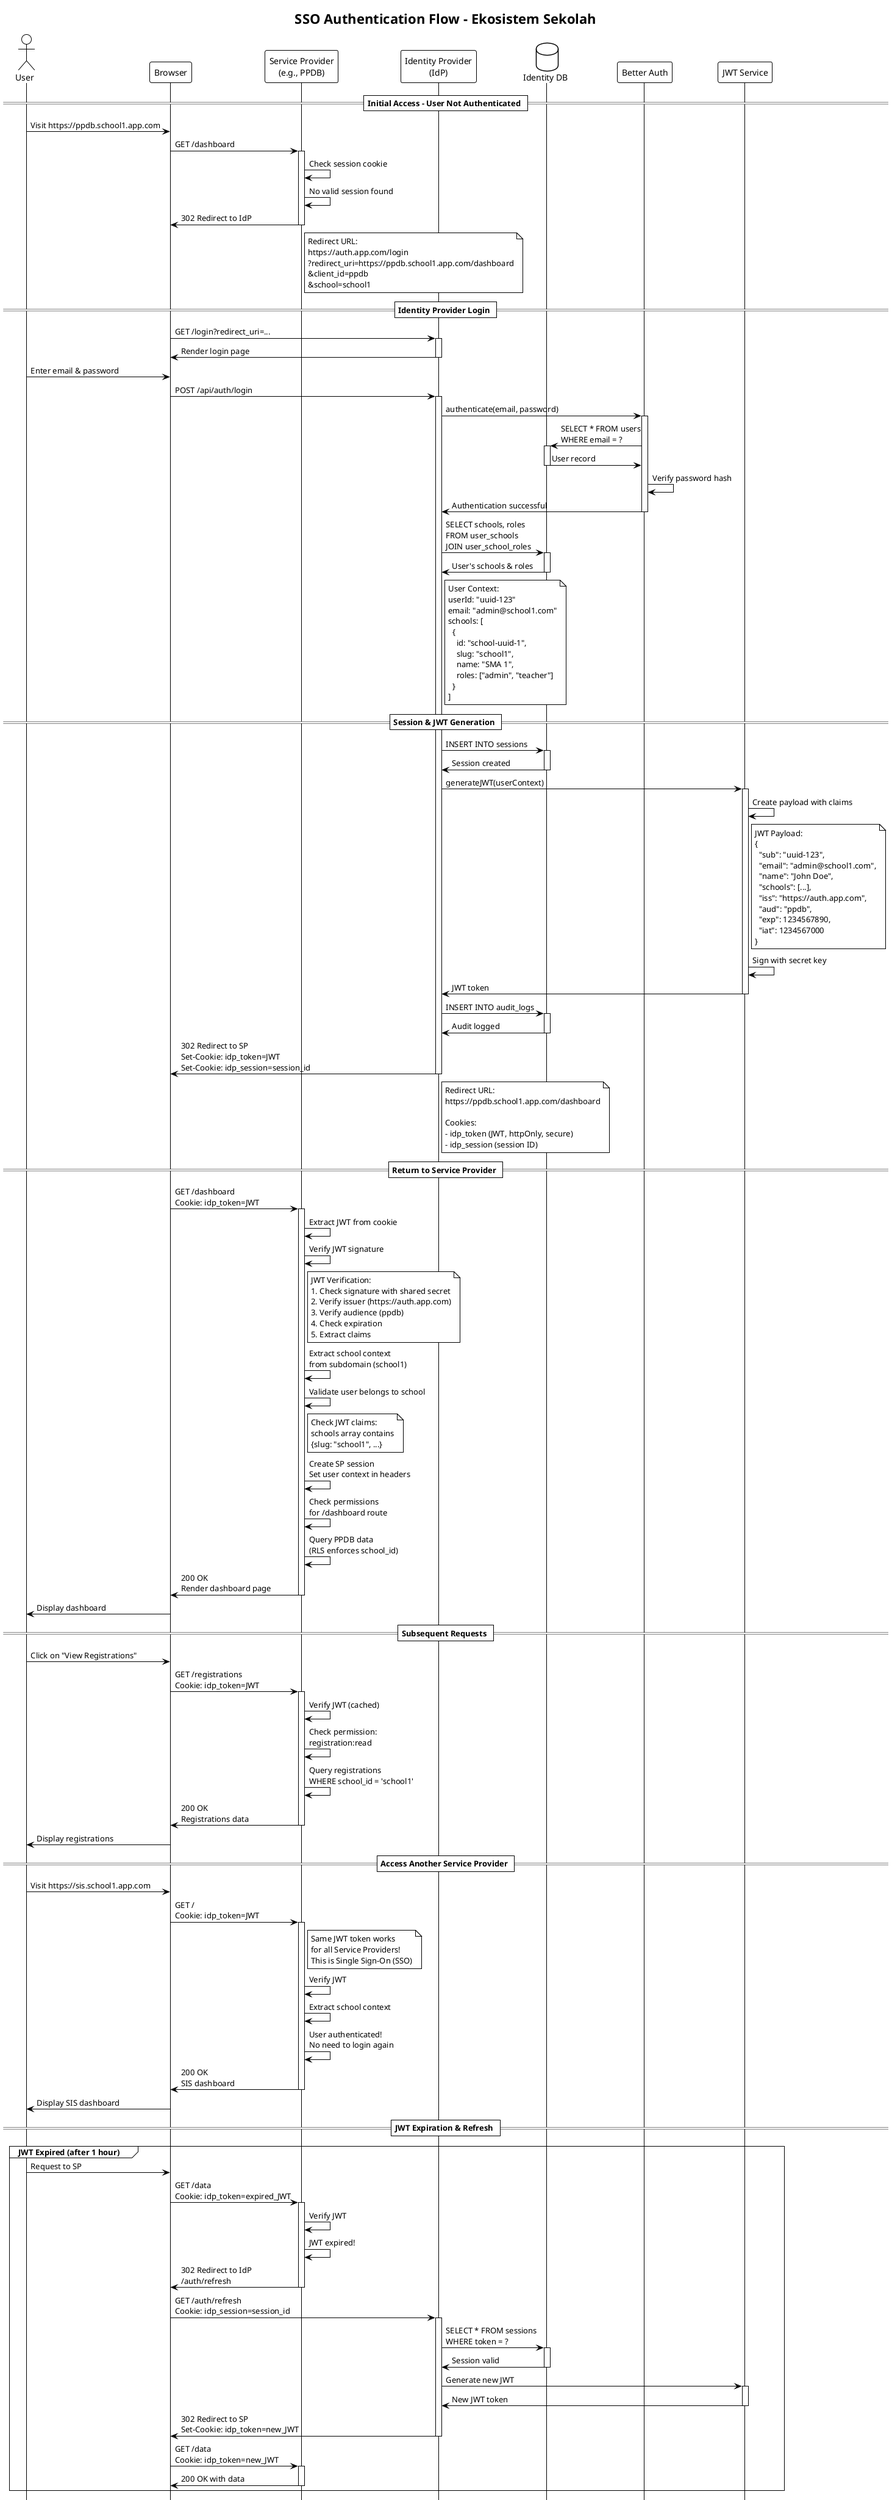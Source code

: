 @startuml SSO_Authentication_Flow
!theme plain

title SSO Authentication Flow - Ekosistem Sekolah

actor User as user
participant "Browser" as browser
participant "Service Provider\n(e.g., PPDB)" as sp
participant "Identity Provider\n(IdP)" as idp
database "Identity DB" as identity_db
participant "Better Auth" as better_auth
participant "JWT Service" as jwt

== Initial Access - User Not Authenticated ==

user -> browser: Visit https://ppdb.school1.app.com
browser -> sp: GET /dashboard
activate sp
sp -> sp: Check session cookie
sp -> sp: No valid session found
sp -> browser: 302 Redirect to IdP
deactivate sp

note right of sp
  Redirect URL:
  https://auth.app.com/login
  ?redirect_uri=https://ppdb.school1.app.com/dashboard
  &client_id=ppdb
  &school=school1
end note

== Identity Provider Login ==

browser -> idp: GET /login?redirect_uri=...
activate idp
idp -> browser: Render login page
deactivate idp

user -> browser: Enter email & password
browser -> idp: POST /api/auth/login
activate idp

idp -> better_auth: authenticate(email, password)
activate better_auth

better_auth -> identity_db: SELECT * FROM users\nWHERE email = ?
activate identity_db
identity_db -> better_auth: User record
deactivate identity_db

better_auth -> better_auth: Verify password hash
better_auth -> idp: Authentication successful
deactivate better_auth

idp -> identity_db: SELECT schools, roles\nFROM user_schools\nJOIN user_school_roles
activate identity_db
identity_db -> idp: User's schools & roles
deactivate identity_db

note right of idp
  User Context:
  userId: "uuid-123"
  email: "admin@school1.com"
  schools: [
    {
      id: "school-uuid-1",
      slug: "school1",
      name: "SMA 1",
      roles: ["admin", "teacher"]
    }
  ]
end note

== Session & JWT Generation ==

idp -> identity_db: INSERT INTO sessions
activate identity_db
identity_db -> idp: Session created
deactivate identity_db

idp -> jwt: generateJWT(userContext)
activate jwt

jwt -> jwt: Create payload with claims
note right of jwt
  JWT Payload:
  {
    "sub": "uuid-123",
    "email": "admin@school1.com",
    "name": "John Doe",
    "schools": [...],
    "iss": "https://auth.app.com",
    "aud": "ppdb",
    "exp": 1234567890,
    "iat": 1234567000
  }
end note

jwt -> jwt: Sign with secret key
jwt -> idp: JWT token
deactivate jwt

idp -> identity_db: INSERT INTO audit_logs
activate identity_db
identity_db -> idp: Audit logged
deactivate identity_db

idp -> browser: 302 Redirect to SP\nSet-Cookie: idp_token=JWT\nSet-Cookie: idp_session=session_id
deactivate idp

note right of idp
  Redirect URL:
  https://ppdb.school1.app.com/dashboard
  
  Cookies:
  - idp_token (JWT, httpOnly, secure)
  - idp_session (session ID)
end note

== Return to Service Provider ==

browser -> sp: GET /dashboard\nCookie: idp_token=JWT
activate sp

sp -> sp: Extract JWT from cookie

sp -> sp: Verify JWT signature
note right of sp
  JWT Verification:
  1. Check signature with shared secret
  2. Verify issuer (https://auth.app.com)
  3. Verify audience (ppdb)
  4. Check expiration
  5. Extract claims
end note

sp -> sp: Extract school context\nfrom subdomain (school1)

sp -> sp: Validate user belongs to school
note right of sp
  Check JWT claims:
  schools array contains
  {slug: "school1", ...}
end note

sp -> sp: Create SP session\nSet user context in headers

sp -> sp: Check permissions\nfor /dashboard route

sp -> sp: Query PPDB data\n(RLS enforces school_id)

sp -> browser: 200 OK\nRender dashboard page
deactivate sp

browser -> user: Display dashboard

== Subsequent Requests ==

user -> browser: Click on "View Registrations"
browser -> sp: GET /registrations\nCookie: idp_token=JWT
activate sp

sp -> sp: Verify JWT (cached)
sp -> sp: Check permission:\nregistration:read

sp -> sp: Query registrations\nWHERE school_id = 'school1'

sp -> browser: 200 OK\nRegistrations data
deactivate sp

browser -> user: Display registrations

== Access Another Service Provider ==

user -> browser: Visit https://sis.school1.app.com
browser -> sp: GET /\nCookie: idp_token=JWT
activate sp

note right of sp
  Same JWT token works
  for all Service Providers!
  This is Single Sign-On (SSO)
end note

sp -> sp: Verify JWT
sp -> sp: Extract school context
sp -> sp: User authenticated!\nNo need to login again

sp -> browser: 200 OK\nSIS dashboard
deactivate sp

browser -> user: Display SIS dashboard

== JWT Expiration & Refresh ==

group JWT Expired (after 1 hour)
  user -> browser: Request to SP
  browser -> sp: GET /data\nCookie: idp_token=expired_JWT
  activate sp
  
  sp -> sp: Verify JWT
  sp -> sp: JWT expired!
  
  sp -> browser: 302 Redirect to IdP\n/auth/refresh
  deactivate sp
  
  browser -> idp: GET /auth/refresh\nCookie: idp_session=session_id
  activate idp
  
  idp -> identity_db: SELECT * FROM sessions\nWHERE token = ?
  activate identity_db
  identity_db -> idp: Session valid
  deactivate identity_db
  
  idp -> jwt: Generate new JWT
  activate jwt
  jwt -> idp: New JWT token
  deactivate jwt
  
  idp -> browser: 302 Redirect to SP\nSet-Cookie: idp_token=new_JWT
  deactivate idp
  
  browser -> sp: GET /data\nCookie: idp_token=new_JWT
  activate sp
  sp -> browser: 200 OK with data
  deactivate sp
end

== Logout ==

user -> browser: Click logout
browser -> sp: POST /api/auth/logout
activate sp

sp -> idp: POST /api/auth/logout\nCookie: idp_session
activate idp

idp -> identity_db: DELETE FROM sessions\nWHERE token = ?
activate identity_db
identity_db -> idp: Session deleted
deactivate identity_db

idp -> identity_db: INSERT INTO audit_logs\n(action: 'logout')
activate identity_db
identity_db -> idp: Audit logged
deactivate identity_db

idp -> browser: Clear cookies\nRedirect to login
deactivate idp

sp -> browser: Clear SP cookies
deactivate sp

browser -> user: Redirected to login page

@enduml
